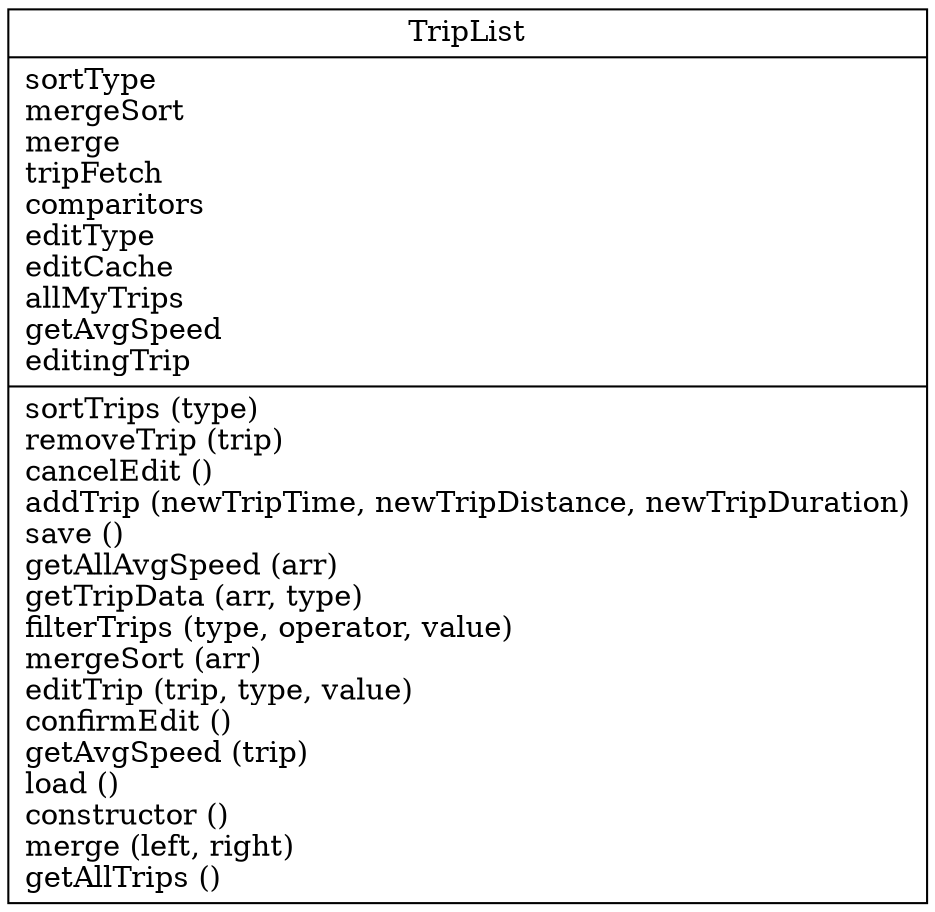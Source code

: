 digraph "classes_test" {
charset="utf-8"
rankdir=BT
"0" [label="{TripList|sortType\lmergeSort\lmerge\ltripFetch\lcomparitors\leditType\leditCache\lallMyTrips\lgetAvgSpeed\leditingTrip\l|sortTrips (type)\lremoveTrip (trip)\lcancelEdit ()\laddTrip (newTripTime, newTripDistance, newTripDuration)\lsave ()\lgetAllAvgSpeed (arr)\lgetTripData (arr, type)\lfilterTrips (type, operator, value)\lmergeSort (arr)\leditTrip (trip, type, value)\lconfirmEdit ()\lgetAvgSpeed (trip)\lload ()\lconstructor ()\lmerge (left, right)\lgetAllTrips ()\l}", shape="record"];
}
